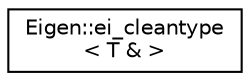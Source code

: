 digraph "Graphical Class Hierarchy"
{
  edge [fontname="Helvetica",fontsize="10",labelfontname="Helvetica",labelfontsize="10"];
  node [fontname="Helvetica",fontsize="10",shape=record];
  rankdir="LR";
  Node1 [label="Eigen::ei_cleantype\l\< T & \>",height=0.2,width=0.4,color="black", fillcolor="white", style="filled",URL="$struct_eigen_1_1ei__cleantype_3_01_t_01_6_01_4.html"];
}
